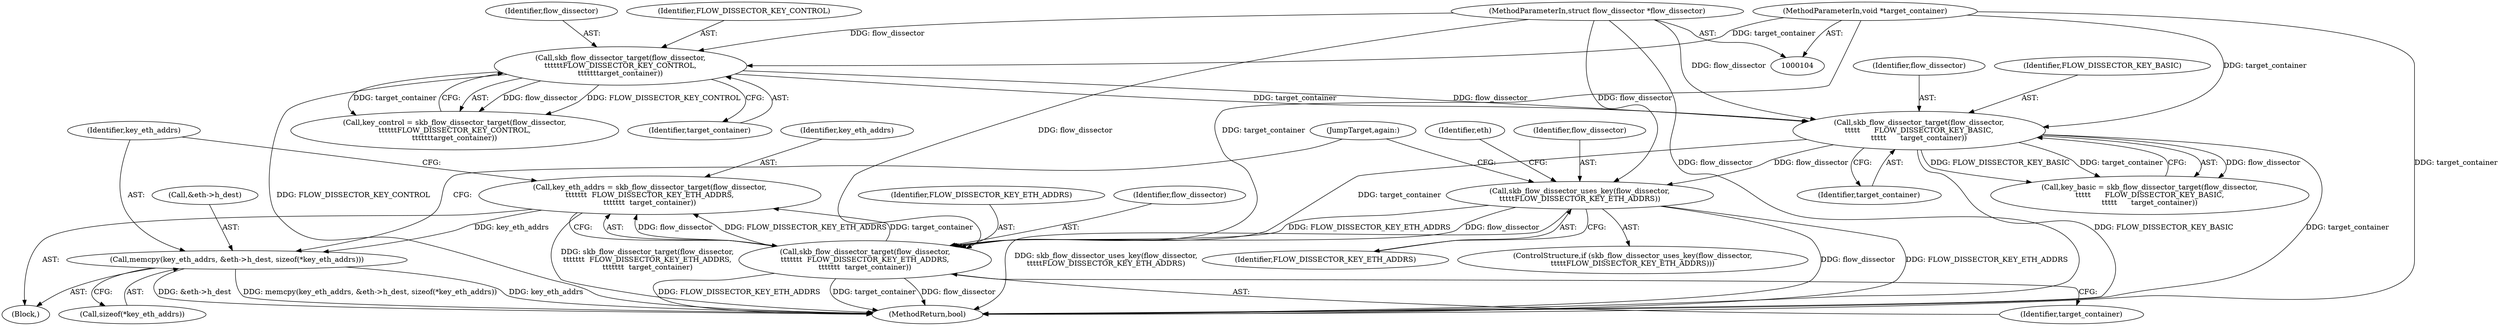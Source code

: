 digraph "0_linux_a6e544b0a88b53114bfa5a57e21b7be7a8dfc9d0@API" {
"1000174" [label="(Call,memcpy(key_eth_addrs, &eth->h_dest, sizeof(*key_eth_addrs)))"];
"1000168" [label="(Call,key_eth_addrs = skb_flow_dissector_target(flow_dissector,\n\t\t\t\t\t\t\t  FLOW_DISSECTOR_KEY_ETH_ADDRS,\n\t\t\t\t\t\t\t  target_container))"];
"1000170" [label="(Call,skb_flow_dissector_target(flow_dissector,\n\t\t\t\t\t\t\t  FLOW_DISSECTOR_KEY_ETH_ADDRS,\n\t\t\t\t\t\t\t  target_container))"];
"1000158" [label="(Call,skb_flow_dissector_uses_key(flow_dissector,\n\t\t\t\t\tFLOW_DISSECTOR_KEY_ETH_ADDRS))"];
"1000153" [label="(Call,skb_flow_dissector_target(flow_dissector,\n\t\t\t\t\t      FLOW_DISSECTOR_KEY_BASIC,\n\t\t\t\t\t      target_container))"];
"1000147" [label="(Call,skb_flow_dissector_target(flow_dissector,\n\t\t\t\t\t\tFLOW_DISSECTOR_KEY_CONTROL,\n\t\t\t\t\t\ttarget_container))"];
"1000106" [label="(MethodParameterIn,struct flow_dissector *flow_dissector)"];
"1000107" [label="(MethodParameterIn,void *target_container)"];
"1000160" [label="(Identifier,FLOW_DISSECTOR_KEY_ETH_ADDRS)"];
"1000153" [label="(Call,skb_flow_dissector_target(flow_dissector,\n\t\t\t\t\t      FLOW_DISSECTOR_KEY_BASIC,\n\t\t\t\t\t      target_container))"];
"1000157" [label="(ControlStructure,if (skb_flow_dissector_uses_key(flow_dissector,\n\t\t\t\t\tFLOW_DISSECTOR_KEY_ETH_ADDRS)))"];
"1000151" [label="(Call,key_basic = skb_flow_dissector_target(flow_dissector,\n\t\t\t\t\t      FLOW_DISSECTOR_KEY_BASIC,\n\t\t\t\t\t      target_container))"];
"1000147" [label="(Call,skb_flow_dissector_target(flow_dissector,\n\t\t\t\t\t\tFLOW_DISSECTOR_KEY_CONTROL,\n\t\t\t\t\t\ttarget_container))"];
"1000107" [label="(MethodParameterIn,void *target_container)"];
"1000172" [label="(Identifier,FLOW_DISSECTOR_KEY_ETH_ADDRS)"];
"1000148" [label="(Identifier,flow_dissector)"];
"1000158" [label="(Call,skb_flow_dissector_uses_key(flow_dissector,\n\t\t\t\t\tFLOW_DISSECTOR_KEY_ETH_ADDRS))"];
"1000183" [label="(JumpTarget,again:)"];
"1000812" [label="(MethodReturn,bool)"];
"1000145" [label="(Call,key_control = skb_flow_dissector_target(flow_dissector,\n\t\t\t\t\t\tFLOW_DISSECTOR_KEY_CONTROL,\n\t\t\t\t\t\ttarget_container))"];
"1000106" [label="(MethodParameterIn,struct flow_dissector *flow_dissector)"];
"1000180" [label="(Call,sizeof(*key_eth_addrs))"];
"1000168" [label="(Call,key_eth_addrs = skb_flow_dissector_target(flow_dissector,\n\t\t\t\t\t\t\t  FLOW_DISSECTOR_KEY_ETH_ADDRS,\n\t\t\t\t\t\t\t  target_container))"];
"1000164" [label="(Identifier,eth)"];
"1000171" [label="(Identifier,flow_dissector)"];
"1000169" [label="(Identifier,key_eth_addrs)"];
"1000175" [label="(Identifier,key_eth_addrs)"];
"1000176" [label="(Call,&eth->h_dest)"];
"1000161" [label="(Block,)"];
"1000150" [label="(Identifier,target_container)"];
"1000156" [label="(Identifier,target_container)"];
"1000174" [label="(Call,memcpy(key_eth_addrs, &eth->h_dest, sizeof(*key_eth_addrs)))"];
"1000149" [label="(Identifier,FLOW_DISSECTOR_KEY_CONTROL)"];
"1000159" [label="(Identifier,flow_dissector)"];
"1000154" [label="(Identifier,flow_dissector)"];
"1000155" [label="(Identifier,FLOW_DISSECTOR_KEY_BASIC)"];
"1000170" [label="(Call,skb_flow_dissector_target(flow_dissector,\n\t\t\t\t\t\t\t  FLOW_DISSECTOR_KEY_ETH_ADDRS,\n\t\t\t\t\t\t\t  target_container))"];
"1000173" [label="(Identifier,target_container)"];
"1000174" -> "1000161"  [label="AST: "];
"1000174" -> "1000180"  [label="CFG: "];
"1000175" -> "1000174"  [label="AST: "];
"1000176" -> "1000174"  [label="AST: "];
"1000180" -> "1000174"  [label="AST: "];
"1000183" -> "1000174"  [label="CFG: "];
"1000174" -> "1000812"  [label="DDG: &eth->h_dest"];
"1000174" -> "1000812"  [label="DDG: memcpy(key_eth_addrs, &eth->h_dest, sizeof(*key_eth_addrs))"];
"1000174" -> "1000812"  [label="DDG: key_eth_addrs"];
"1000168" -> "1000174"  [label="DDG: key_eth_addrs"];
"1000168" -> "1000161"  [label="AST: "];
"1000168" -> "1000170"  [label="CFG: "];
"1000169" -> "1000168"  [label="AST: "];
"1000170" -> "1000168"  [label="AST: "];
"1000175" -> "1000168"  [label="CFG: "];
"1000168" -> "1000812"  [label="DDG: skb_flow_dissector_target(flow_dissector,\n\t\t\t\t\t\t\t  FLOW_DISSECTOR_KEY_ETH_ADDRS,\n\t\t\t\t\t\t\t  target_container)"];
"1000170" -> "1000168"  [label="DDG: flow_dissector"];
"1000170" -> "1000168"  [label="DDG: FLOW_DISSECTOR_KEY_ETH_ADDRS"];
"1000170" -> "1000168"  [label="DDG: target_container"];
"1000170" -> "1000173"  [label="CFG: "];
"1000171" -> "1000170"  [label="AST: "];
"1000172" -> "1000170"  [label="AST: "];
"1000173" -> "1000170"  [label="AST: "];
"1000170" -> "1000812"  [label="DDG: FLOW_DISSECTOR_KEY_ETH_ADDRS"];
"1000170" -> "1000812"  [label="DDG: target_container"];
"1000170" -> "1000812"  [label="DDG: flow_dissector"];
"1000158" -> "1000170"  [label="DDG: flow_dissector"];
"1000158" -> "1000170"  [label="DDG: FLOW_DISSECTOR_KEY_ETH_ADDRS"];
"1000106" -> "1000170"  [label="DDG: flow_dissector"];
"1000153" -> "1000170"  [label="DDG: target_container"];
"1000107" -> "1000170"  [label="DDG: target_container"];
"1000158" -> "1000157"  [label="AST: "];
"1000158" -> "1000160"  [label="CFG: "];
"1000159" -> "1000158"  [label="AST: "];
"1000160" -> "1000158"  [label="AST: "];
"1000164" -> "1000158"  [label="CFG: "];
"1000183" -> "1000158"  [label="CFG: "];
"1000158" -> "1000812"  [label="DDG: flow_dissector"];
"1000158" -> "1000812"  [label="DDG: FLOW_DISSECTOR_KEY_ETH_ADDRS"];
"1000158" -> "1000812"  [label="DDG: skb_flow_dissector_uses_key(flow_dissector,\n\t\t\t\t\tFLOW_DISSECTOR_KEY_ETH_ADDRS)"];
"1000153" -> "1000158"  [label="DDG: flow_dissector"];
"1000106" -> "1000158"  [label="DDG: flow_dissector"];
"1000153" -> "1000151"  [label="AST: "];
"1000153" -> "1000156"  [label="CFG: "];
"1000154" -> "1000153"  [label="AST: "];
"1000155" -> "1000153"  [label="AST: "];
"1000156" -> "1000153"  [label="AST: "];
"1000151" -> "1000153"  [label="CFG: "];
"1000153" -> "1000812"  [label="DDG: FLOW_DISSECTOR_KEY_BASIC"];
"1000153" -> "1000812"  [label="DDG: target_container"];
"1000153" -> "1000151"  [label="DDG: flow_dissector"];
"1000153" -> "1000151"  [label="DDG: FLOW_DISSECTOR_KEY_BASIC"];
"1000153" -> "1000151"  [label="DDG: target_container"];
"1000147" -> "1000153"  [label="DDG: flow_dissector"];
"1000147" -> "1000153"  [label="DDG: target_container"];
"1000106" -> "1000153"  [label="DDG: flow_dissector"];
"1000107" -> "1000153"  [label="DDG: target_container"];
"1000147" -> "1000145"  [label="AST: "];
"1000147" -> "1000150"  [label="CFG: "];
"1000148" -> "1000147"  [label="AST: "];
"1000149" -> "1000147"  [label="AST: "];
"1000150" -> "1000147"  [label="AST: "];
"1000145" -> "1000147"  [label="CFG: "];
"1000147" -> "1000812"  [label="DDG: FLOW_DISSECTOR_KEY_CONTROL"];
"1000147" -> "1000145"  [label="DDG: flow_dissector"];
"1000147" -> "1000145"  [label="DDG: FLOW_DISSECTOR_KEY_CONTROL"];
"1000147" -> "1000145"  [label="DDG: target_container"];
"1000106" -> "1000147"  [label="DDG: flow_dissector"];
"1000107" -> "1000147"  [label="DDG: target_container"];
"1000106" -> "1000104"  [label="AST: "];
"1000106" -> "1000812"  [label="DDG: flow_dissector"];
"1000107" -> "1000104"  [label="AST: "];
"1000107" -> "1000812"  [label="DDG: target_container"];
}
